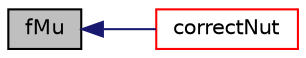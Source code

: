 digraph "fMu"
{
  bgcolor="transparent";
  edge [fontname="Helvetica",fontsize="10",labelfontname="Helvetica",labelfontsize="10"];
  node [fontname="Helvetica",fontsize="10",shape=record];
  rankdir="LR";
  Node326 [label="fMu",height=0.2,width=0.4,color="black", fillcolor="grey75", style="filled", fontcolor="black"];
  Node326 -> Node327 [dir="back",color="midnightblue",fontsize="10",style="solid",fontname="Helvetica"];
  Node327 [label="correctNut",height=0.2,width=0.4,color="red",URL="$a32069.html#aaffe89433f18f1ee4137486e19219448"];
}
